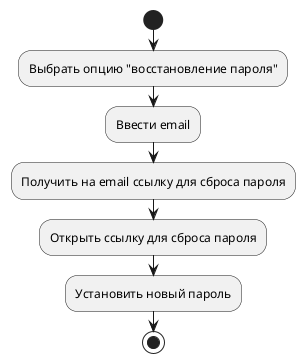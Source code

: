 @startuml RestorePassword
|Пользователь|
start
:Выбрать опцию "восстановление пароля";
:Ввести email;
:Получить на email ссылку для сброса пароля;
:Открыть ссылку для сброса пароля;
:Установить новый пароль;
stop
@enduml

